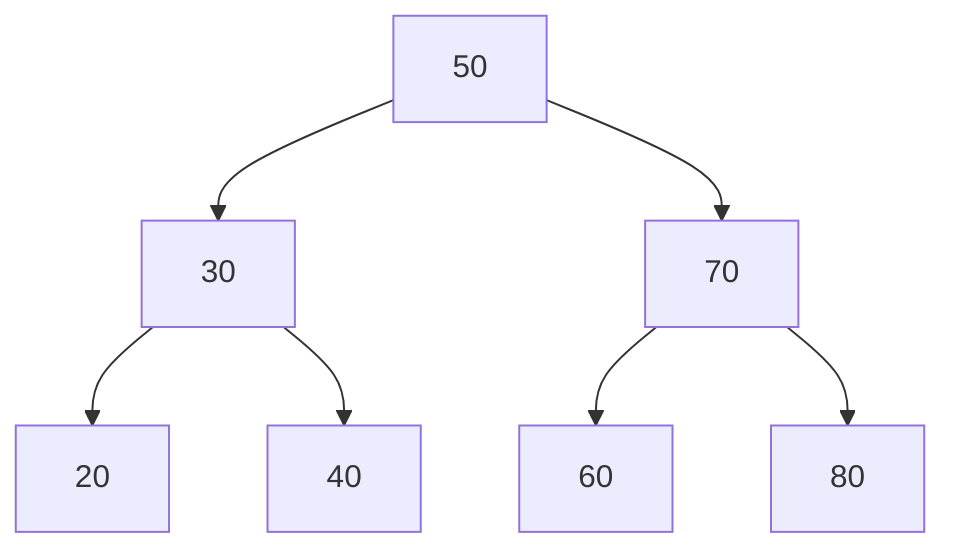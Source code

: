 graph TD
    A[50] --> B[30]
    A --> C[70]
    B --> D[20]
    B --> E[40]
    C --> F[60]
    C --> G[80]
